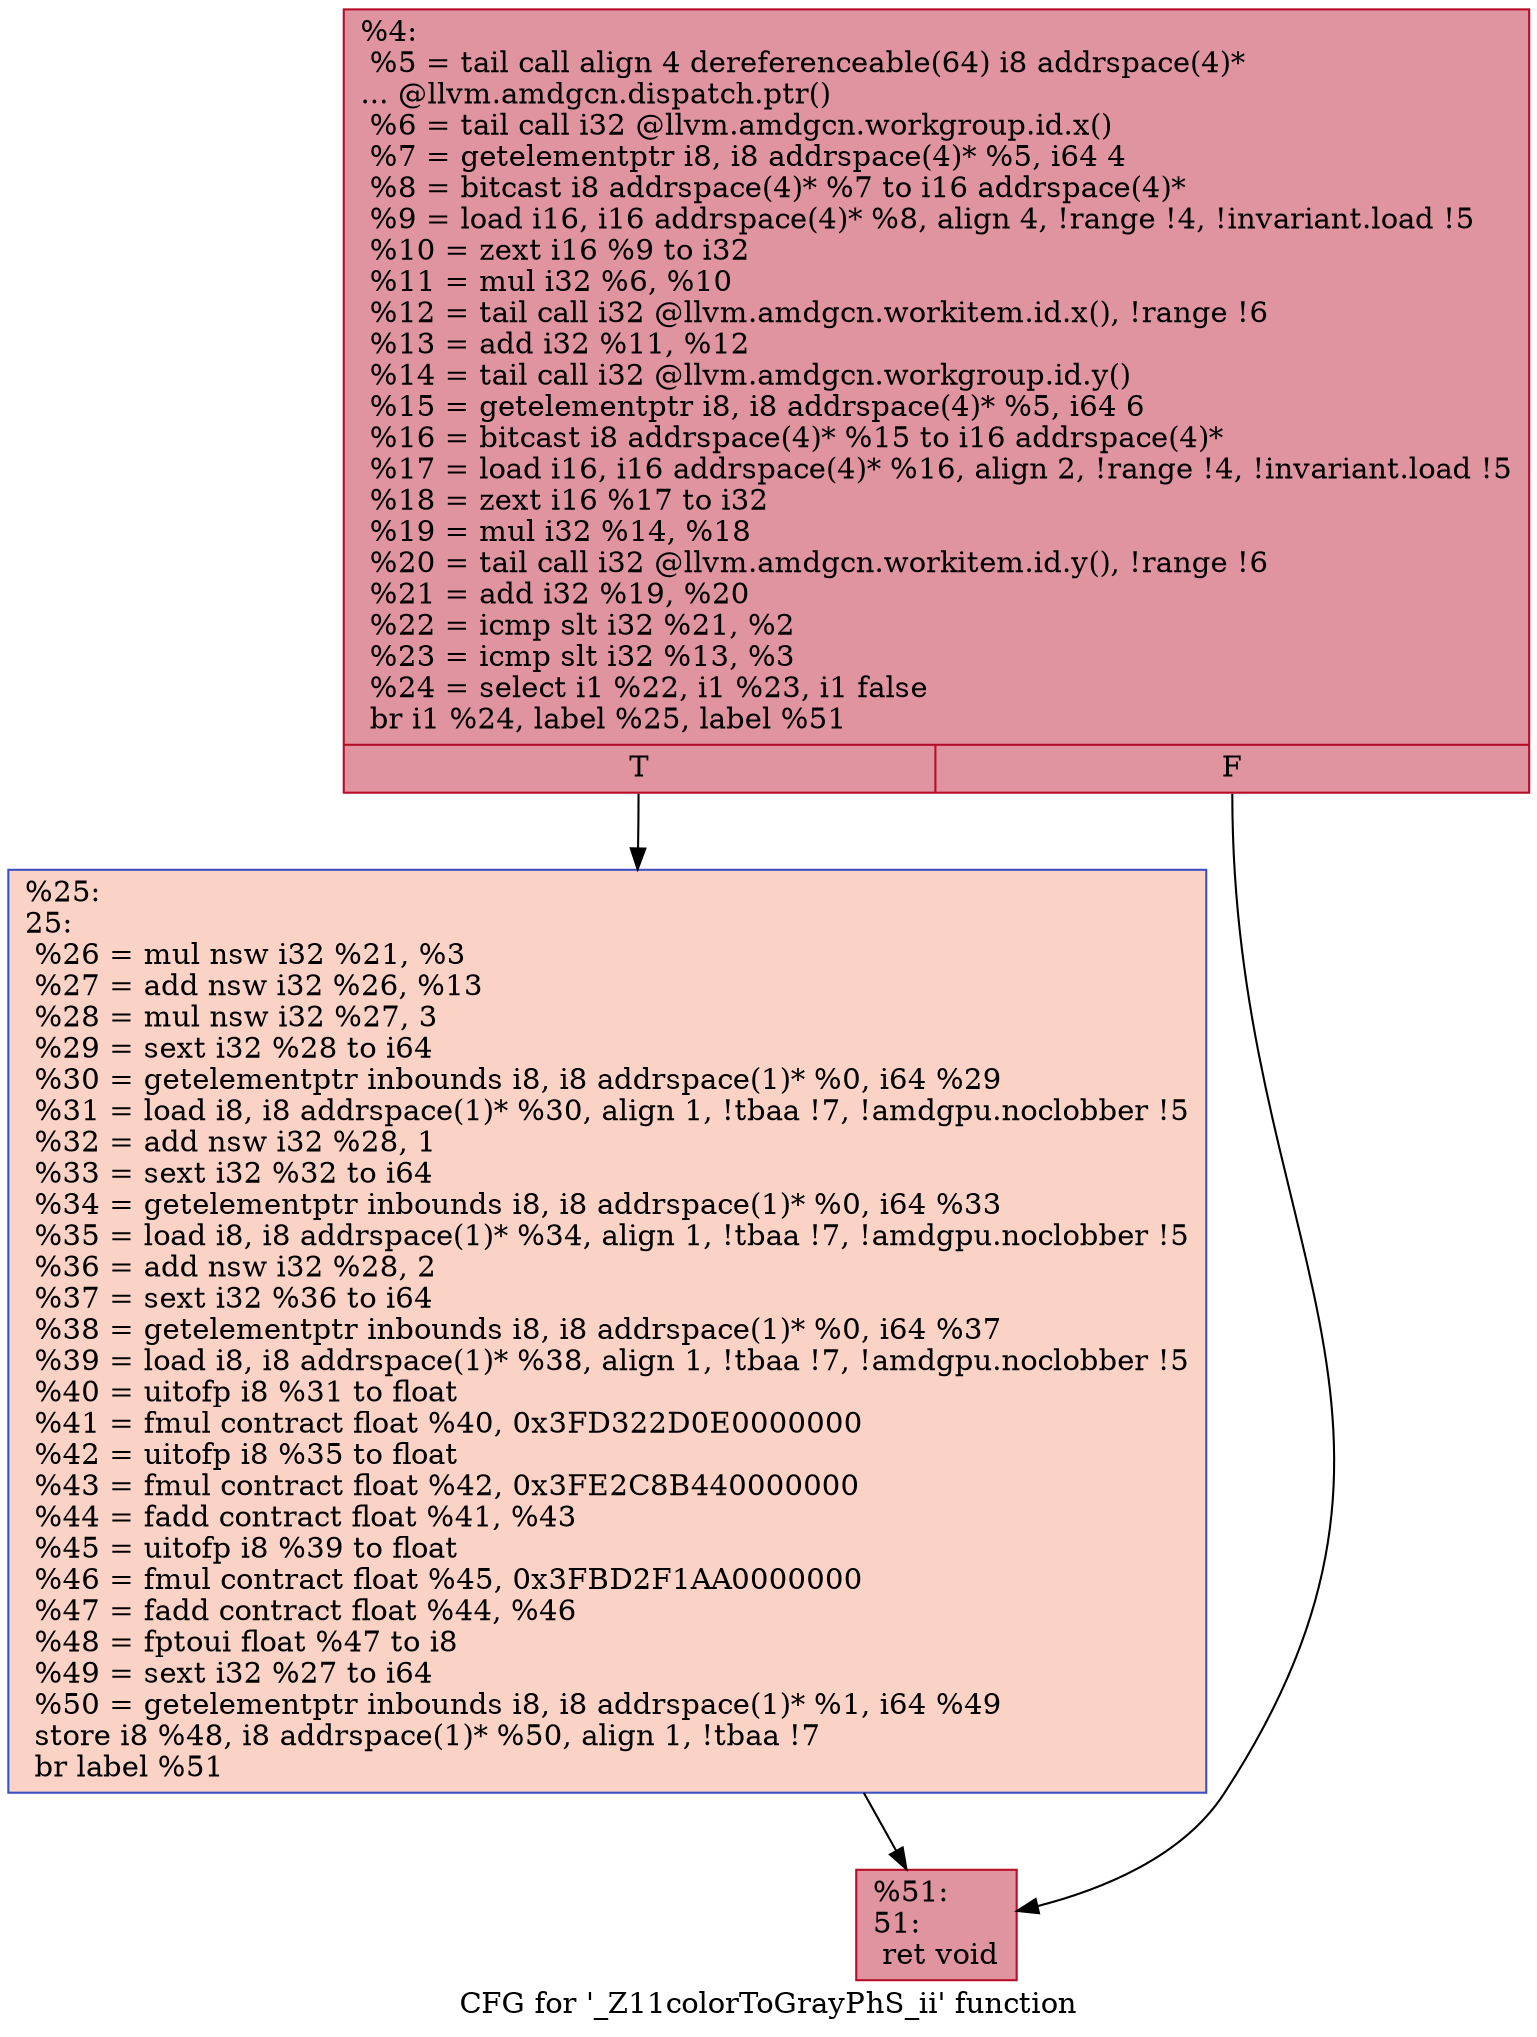 digraph "CFG for '_Z11colorToGrayPhS_ii' function" {
	label="CFG for '_Z11colorToGrayPhS_ii' function";

	Node0x6265610 [shape=record,color="#b70d28ff", style=filled, fillcolor="#b70d2870",label="{%4:\l  %5 = tail call align 4 dereferenceable(64) i8 addrspace(4)*\l... @llvm.amdgcn.dispatch.ptr()\l  %6 = tail call i32 @llvm.amdgcn.workgroup.id.x()\l  %7 = getelementptr i8, i8 addrspace(4)* %5, i64 4\l  %8 = bitcast i8 addrspace(4)* %7 to i16 addrspace(4)*\l  %9 = load i16, i16 addrspace(4)* %8, align 4, !range !4, !invariant.load !5\l  %10 = zext i16 %9 to i32\l  %11 = mul i32 %6, %10\l  %12 = tail call i32 @llvm.amdgcn.workitem.id.x(), !range !6\l  %13 = add i32 %11, %12\l  %14 = tail call i32 @llvm.amdgcn.workgroup.id.y()\l  %15 = getelementptr i8, i8 addrspace(4)* %5, i64 6\l  %16 = bitcast i8 addrspace(4)* %15 to i16 addrspace(4)*\l  %17 = load i16, i16 addrspace(4)* %16, align 2, !range !4, !invariant.load !5\l  %18 = zext i16 %17 to i32\l  %19 = mul i32 %14, %18\l  %20 = tail call i32 @llvm.amdgcn.workitem.id.y(), !range !6\l  %21 = add i32 %19, %20\l  %22 = icmp slt i32 %21, %2\l  %23 = icmp slt i32 %13, %3\l  %24 = select i1 %22, i1 %23, i1 false\l  br i1 %24, label %25, label %51\l|{<s0>T|<s1>F}}"];
	Node0x6265610:s0 -> Node0x62690b0;
	Node0x6265610:s1 -> Node0x6269140;
	Node0x62690b0 [shape=record,color="#3d50c3ff", style=filled, fillcolor="#f59c7d70",label="{%25:\l25:                                               \l  %26 = mul nsw i32 %21, %3\l  %27 = add nsw i32 %26, %13\l  %28 = mul nsw i32 %27, 3\l  %29 = sext i32 %28 to i64\l  %30 = getelementptr inbounds i8, i8 addrspace(1)* %0, i64 %29\l  %31 = load i8, i8 addrspace(1)* %30, align 1, !tbaa !7, !amdgpu.noclobber !5\l  %32 = add nsw i32 %28, 1\l  %33 = sext i32 %32 to i64\l  %34 = getelementptr inbounds i8, i8 addrspace(1)* %0, i64 %33\l  %35 = load i8, i8 addrspace(1)* %34, align 1, !tbaa !7, !amdgpu.noclobber !5\l  %36 = add nsw i32 %28, 2\l  %37 = sext i32 %36 to i64\l  %38 = getelementptr inbounds i8, i8 addrspace(1)* %0, i64 %37\l  %39 = load i8, i8 addrspace(1)* %38, align 1, !tbaa !7, !amdgpu.noclobber !5\l  %40 = uitofp i8 %31 to float\l  %41 = fmul contract float %40, 0x3FD322D0E0000000\l  %42 = uitofp i8 %35 to float\l  %43 = fmul contract float %42, 0x3FE2C8B440000000\l  %44 = fadd contract float %41, %43\l  %45 = uitofp i8 %39 to float\l  %46 = fmul contract float %45, 0x3FBD2F1AA0000000\l  %47 = fadd contract float %44, %46\l  %48 = fptoui float %47 to i8\l  %49 = sext i32 %27 to i64\l  %50 = getelementptr inbounds i8, i8 addrspace(1)* %1, i64 %49\l  store i8 %48, i8 addrspace(1)* %50, align 1, !tbaa !7\l  br label %51\l}"];
	Node0x62690b0 -> Node0x6269140;
	Node0x6269140 [shape=record,color="#b70d28ff", style=filled, fillcolor="#b70d2870",label="{%51:\l51:                                               \l  ret void\l}"];
}
